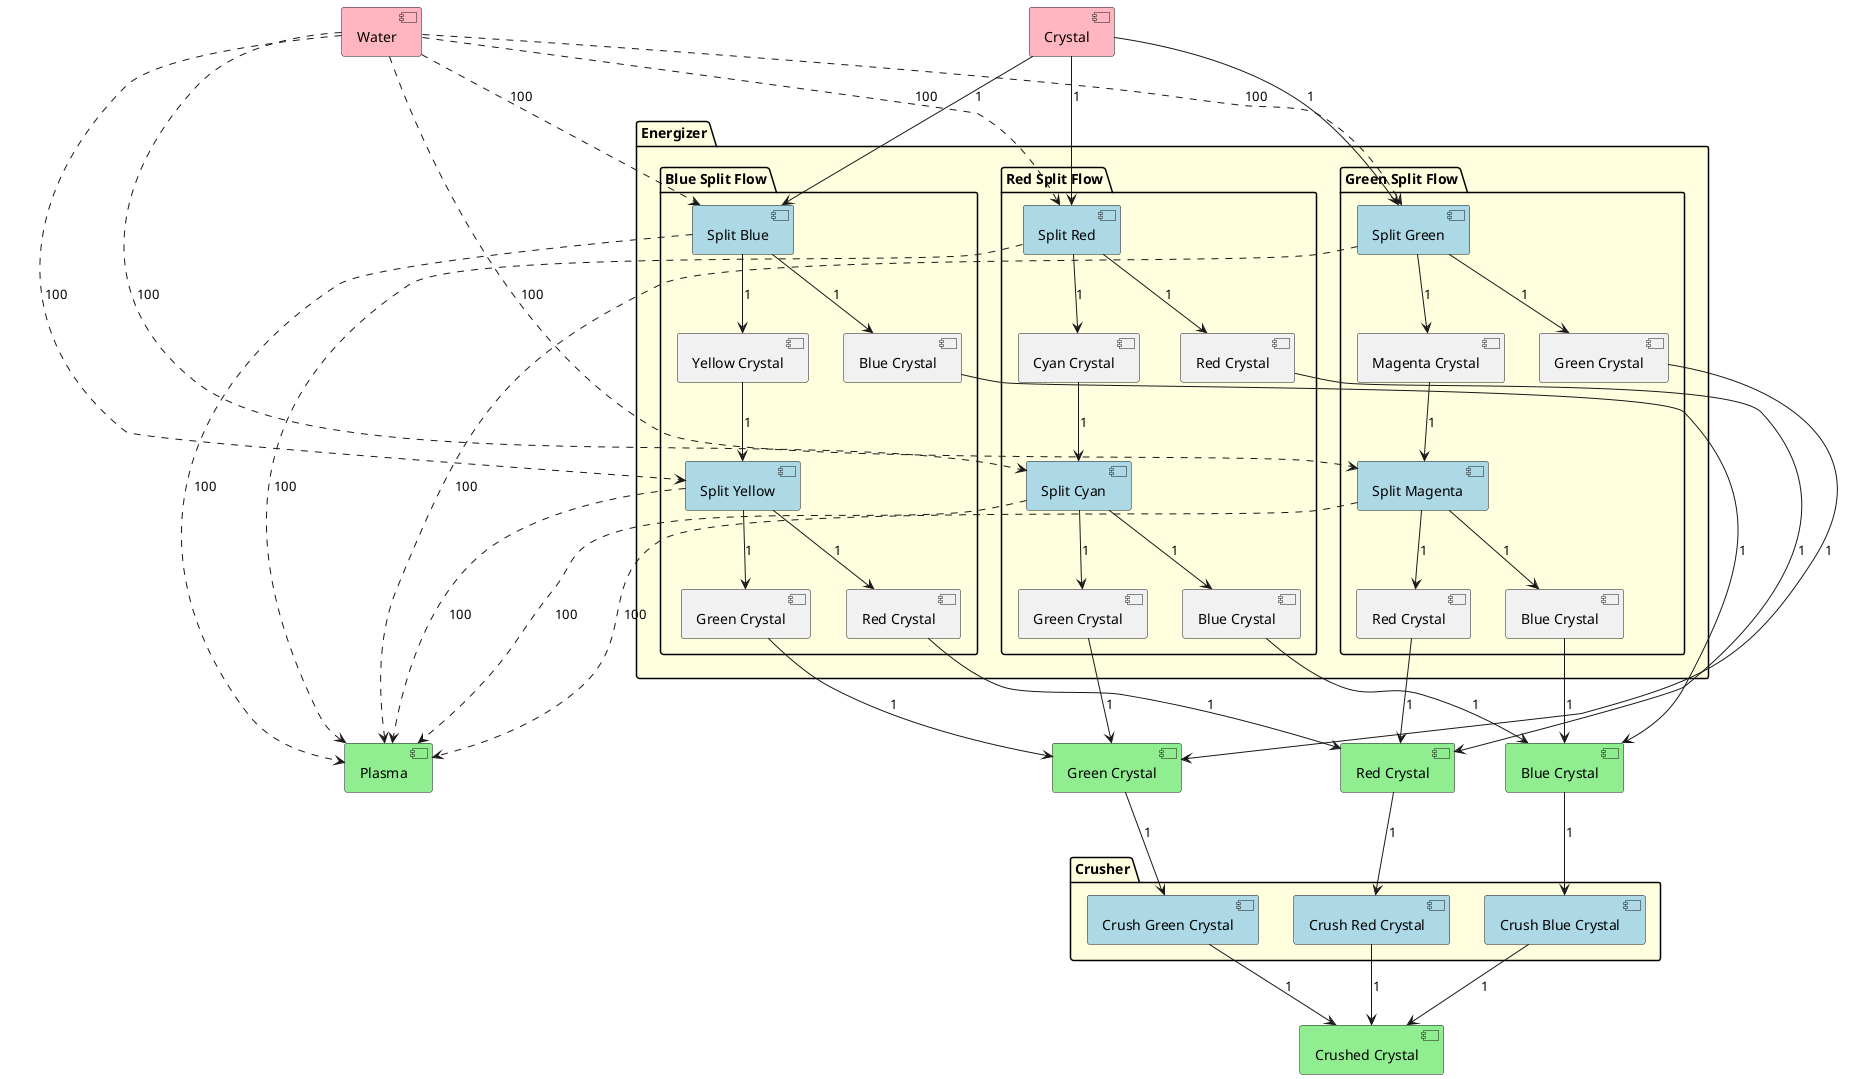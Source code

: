 @startuml

hide methods
hide fields
hide circle

[Crystal] as C #lightpink
[Water] as W #lightpink

[Red Crystal] as RC #lightgreen
[Green Crystal] as GC #lightgreen
[Blue Crystal] as BC #lightgreen
[Crushed Crystal] as CCr #lightgreen
[Plasma] as PA #lightgreen

package Energizer #lightyellow {
package "Green Split Flow" {
[Split Green] as SG #lightblue
[Split Magenta] as SM #lightblue
[Magenta Crystal] as MC
[Red Crystal] as RC1
[Green Crystal] as GC1
[Blue Crystal] as BC1
}
package "Red Split Flow" {
[Split Red] as SR #lightblue
[Split Cyan] as SC #lightblue
[Cyan Crystal] as CC
[Red Crystal] as RC2
[Green Crystal] as GC2
[Blue Crystal] as BC2

}
package "Blue Split Flow" {
[Split Blue] as SB #lightblue
[Split Yellow] as SY #lightblue
[Yellow Crystal] as YC
[Red Crystal] as RC3
[Green Crystal] as GC3
[Blue Crystal] as BC3
}
}

package Crusher #lightyellow {
[Crush Red Crystal] as CrR #lightblue
[Crush Green Crystal] as CrG #lightblue
[Crush Blue Crystal] as CrB #lightblue
}

SG ...> PA : 100
SM ...> PA : 100
SR ...> PA : 100
SC ...> PA : 100
SB ...> PA : 100
SY ...> PA : 100

W ..> SG : 100
W ..> SM : 100
W ..> SR : 100
W ..> SC : 100
W ..> SB : 100
W ..> SY : 100

C --> SG  : 1
SG --> GC1 : 1
SG --> MC : 1

C --> SR : 1
SR --> RC2 : 1
SR --> CC : 1

C --> SB : 1
SB --> BC3 : 1
SB --> YC : 1

YC --> SY : 1
SY --> RC3 : 1
SY --> GC3 : 1

CC --> SC : 1
SC --> GC2 : 1
SC --> BC2 : 1

MC --> SM : 1
SM --> BC1 : 1
SM --> RC1 : 1

RC1 --> RC : 1
RC2 --> RC : 1
RC3 --> RC : 1

GC1 --> GC : 1
GC2 --> GC : 1
GC3 --> GC : 1

BC1 --> BC : 1
BC2 --> BC : 1
BC3 --> BC : 1

BC --> CrB : 1
CrB --> CCr : 1

RC --> CrR : 1
CrR --> CCr : 1

GC --> CrG : 1
CrG --> CCr : 1



@enduml